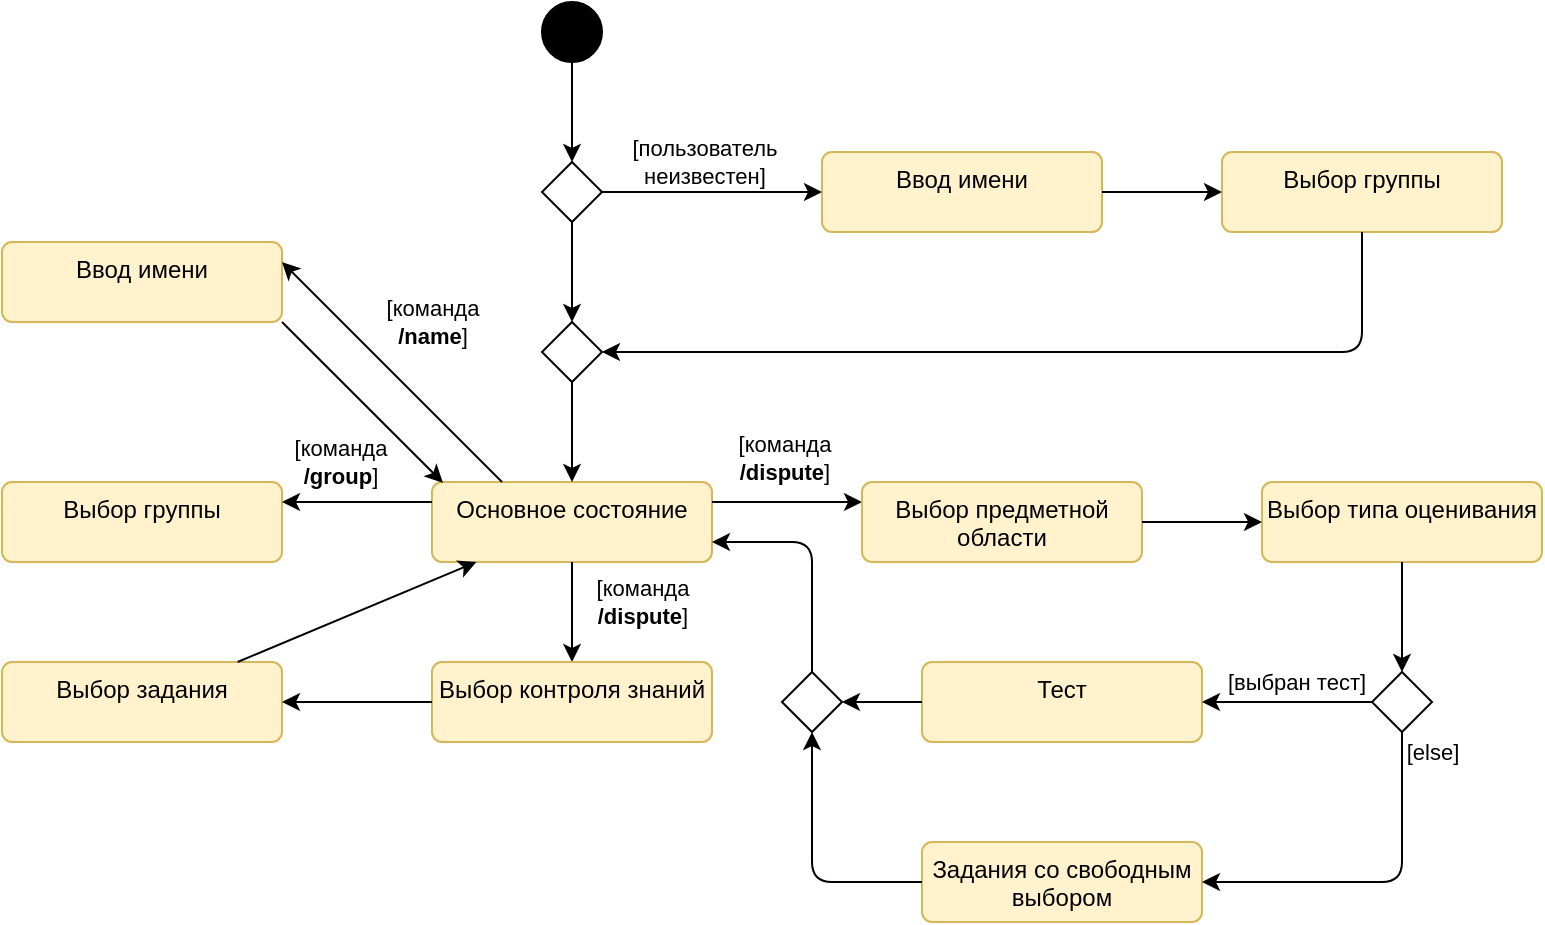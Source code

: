 <mxfile version="26.2.15">
  <diagram name="Страница — 1" id="V2I8i-viEqZShJFHdvwC">
    <mxGraphModel dx="837" dy="571" grid="1" gridSize="10" guides="1" tooltips="1" connect="1" arrows="1" fold="1" page="1" pageScale="1" pageWidth="827" pageHeight="1169" math="0" shadow="0">
      <root>
        <mxCell id="0" />
        <mxCell id="1" parent="0" />
        <mxCell id="_WW_Yg2yuVAMbP-rgPaO-1" value="" style="ellipse;fillColor=strokeColor;html=1;" parent="1" vertex="1">
          <mxGeometry x="310" y="130" width="30" height="30" as="geometry" />
        </mxCell>
        <mxCell id="_WW_Yg2yuVAMbP-rgPaO-2" value="" style="endArrow=classic;html=1;rounded=1;exitX=0.5;exitY=1;exitDx=0;exitDy=0;entryX=0.5;entryY=0;entryDx=0;entryDy=0;curved=0;" parent="1" source="_WW_Yg2yuVAMbP-rgPaO-1" target="_WW_Yg2yuVAMbP-rgPaO-3" edge="1">
          <mxGeometry width="50" height="50" relative="1" as="geometry">
            <mxPoint x="540" y="450" as="sourcePoint" />
            <mxPoint x="590" y="400" as="targetPoint" />
          </mxGeometry>
        </mxCell>
        <mxCell id="_WW_Yg2yuVAMbP-rgPaO-3" value="" style="rhombus;" parent="1" vertex="1">
          <mxGeometry x="310" y="210" width="30" height="30" as="geometry" />
        </mxCell>
        <mxCell id="_WW_Yg2yuVAMbP-rgPaO-5" value="Ввод имени" style="html=1;align=center;verticalAlign=top;rounded=1;absoluteArcSize=1;arcSize=10;dashed=0;whiteSpace=wrap;fillColor=#fff2cc;strokeColor=#d6b656;" parent="1" vertex="1">
          <mxGeometry x="450" y="205" width="140" height="40" as="geometry" />
        </mxCell>
        <mxCell id="_WW_Yg2yuVAMbP-rgPaO-6" value="" style="endArrow=classic;html=1;rounded=1;exitX=1;exitY=0.5;exitDx=0;exitDy=0;entryX=0;entryY=0.5;entryDx=0;entryDy=0;curved=0;" parent="1" source="_WW_Yg2yuVAMbP-rgPaO-3" target="_WW_Yg2yuVAMbP-rgPaO-5" edge="1">
          <mxGeometry width="50" height="50" relative="1" as="geometry">
            <mxPoint x="335" y="170" as="sourcePoint" />
            <mxPoint x="335" y="220" as="targetPoint" />
          </mxGeometry>
        </mxCell>
        <mxCell id="_WW_Yg2yuVAMbP-rgPaO-9" value="[пользователь&lt;div&gt;неизвестен]&lt;/div&gt;" style="edgeLabel;html=1;align=center;verticalAlign=middle;resizable=0;points=[];" parent="_WW_Yg2yuVAMbP-rgPaO-6" vertex="1" connectable="0">
          <mxGeometry x="-0.069" y="1" relative="1" as="geometry">
            <mxPoint y="-14" as="offset" />
          </mxGeometry>
        </mxCell>
        <mxCell id="_WW_Yg2yuVAMbP-rgPaO-7" value="Выбор&amp;nbsp;группы" style="html=1;align=center;verticalAlign=top;rounded=1;absoluteArcSize=1;arcSize=10;dashed=0;whiteSpace=wrap;fillColor=#fff2cc;strokeColor=#d6b656;" parent="1" vertex="1">
          <mxGeometry x="650" y="205" width="140" height="40" as="geometry" />
        </mxCell>
        <mxCell id="_WW_Yg2yuVAMbP-rgPaO-8" value="" style="endArrow=classic;html=1;rounded=1;exitX=1;exitY=0.5;exitDx=0;exitDy=0;entryX=0;entryY=0.5;entryDx=0;entryDy=0;curved=0;" parent="1" source="_WW_Yg2yuVAMbP-rgPaO-5" target="_WW_Yg2yuVAMbP-rgPaO-7" edge="1">
          <mxGeometry width="50" height="50" relative="1" as="geometry">
            <mxPoint x="410" y="235" as="sourcePoint" />
            <mxPoint x="460" y="235" as="targetPoint" />
          </mxGeometry>
        </mxCell>
        <mxCell id="_WW_Yg2yuVAMbP-rgPaO-10" value="Основное состояние" style="html=1;align=center;verticalAlign=top;rounded=1;absoluteArcSize=1;arcSize=10;dashed=0;whiteSpace=wrap;fillColor=#fff2cc;strokeColor=#d6b656;" parent="1" vertex="1">
          <mxGeometry x="255" y="370" width="140" height="40" as="geometry" />
        </mxCell>
        <mxCell id="_WW_Yg2yuVAMbP-rgPaO-11" value="" style="endArrow=classic;html=1;rounded=1;exitX=0.5;exitY=1;exitDx=0;exitDy=0;entryX=0.5;entryY=0;entryDx=0;entryDy=0;curved=0;" parent="1" source="_WW_Yg2yuVAMbP-rgPaO-13" target="_WW_Yg2yuVAMbP-rgPaO-10" edge="1">
          <mxGeometry width="50" height="50" relative="1" as="geometry">
            <mxPoint x="335" y="170" as="sourcePoint" />
            <mxPoint x="335" y="220" as="targetPoint" />
          </mxGeometry>
        </mxCell>
        <mxCell id="_WW_Yg2yuVAMbP-rgPaO-12" value="" style="endArrow=classic;html=1;rounded=1;exitX=0.5;exitY=1;exitDx=0;exitDy=0;entryX=1;entryY=0.5;entryDx=0;entryDy=0;curved=0;" parent="1" source="_WW_Yg2yuVAMbP-rgPaO-7" target="_WW_Yg2yuVAMbP-rgPaO-13" edge="1">
          <mxGeometry width="50" height="50" relative="1" as="geometry">
            <mxPoint x="600" y="235" as="sourcePoint" />
            <mxPoint x="660" y="235" as="targetPoint" />
            <Array as="points">
              <mxPoint x="720" y="305" />
            </Array>
          </mxGeometry>
        </mxCell>
        <mxCell id="_WW_Yg2yuVAMbP-rgPaO-14" value="" style="endArrow=classic;html=1;rounded=1;exitX=0.5;exitY=1;exitDx=0;exitDy=0;entryX=0.5;entryY=0;entryDx=0;entryDy=0;curved=0;" parent="1" source="_WW_Yg2yuVAMbP-rgPaO-3" target="_WW_Yg2yuVAMbP-rgPaO-13" edge="1">
          <mxGeometry width="50" height="50" relative="1" as="geometry">
            <mxPoint x="325" y="240" as="sourcePoint" />
            <mxPoint x="325" y="380" as="targetPoint" />
          </mxGeometry>
        </mxCell>
        <mxCell id="_WW_Yg2yuVAMbP-rgPaO-13" value="" style="rhombus;" parent="1" vertex="1">
          <mxGeometry x="310" y="290" width="30" height="30" as="geometry" />
        </mxCell>
        <mxCell id="_WW_Yg2yuVAMbP-rgPaO-16" value="" style="endArrow=classic;html=1;rounded=1;exitX=1;exitY=0.25;exitDx=0;exitDy=0;curved=0;entryX=0;entryY=0.25;entryDx=0;entryDy=0;" parent="1" source="_WW_Yg2yuVAMbP-rgPaO-10" target="YFFeR7t7FHjp9f5Z9SzQ-9" edge="1">
          <mxGeometry width="50" height="50" relative="1" as="geometry">
            <mxPoint x="335" y="330" as="sourcePoint" />
            <mxPoint x="538.88" y="380.34" as="targetPoint" />
          </mxGeometry>
        </mxCell>
        <mxCell id="_WW_Yg2yuVAMbP-rgPaO-18" value="[команда&lt;div&gt;&lt;span style=&quot;background-color: light-dark(#ffffff, var(--ge-dark-color, #121212)); color: light-dark(rgb(0, 0, 0), rgb(255, 255, 255));&quot;&gt;&lt;b&gt;/dispute&lt;/b&gt;]&lt;/span&gt;&lt;/div&gt;" style="edgeLabel;html=1;align=center;verticalAlign=middle;resizable=0;points=[];" parent="_WW_Yg2yuVAMbP-rgPaO-16" vertex="1" connectable="0">
          <mxGeometry x="-0.088" y="2" relative="1" as="geometry">
            <mxPoint x="2" y="-20" as="offset" />
          </mxGeometry>
        </mxCell>
        <mxCell id="_WW_Yg2yuVAMbP-rgPaO-19" value="Выбор группы" style="html=1;align=center;verticalAlign=top;rounded=1;absoluteArcSize=1;arcSize=10;dashed=0;whiteSpace=wrap;fillColor=#fff2cc;strokeColor=#d6b656;" parent="1" vertex="1">
          <mxGeometry x="40" y="370" width="140" height="40" as="geometry" />
        </mxCell>
        <mxCell id="_WW_Yg2yuVAMbP-rgPaO-20" value="" style="endArrow=classic;html=1;rounded=1;exitX=1;exitY=1;exitDx=0;exitDy=0;curved=0;entryX=0.039;entryY=0.01;entryDx=0;entryDy=0;entryPerimeter=0;" parent="1" source="YFFeR7t7FHjp9f5Z9SzQ-1" target="_WW_Yg2yuVAMbP-rgPaO-10" edge="1">
          <mxGeometry width="50" height="50" relative="1" as="geometry">
            <mxPoint x="520" y="410" as="sourcePoint" />
            <mxPoint x="170" y="470" as="targetPoint" />
          </mxGeometry>
        </mxCell>
        <mxCell id="_WW_Yg2yuVAMbP-rgPaO-22" value="" style="endArrow=classic;html=1;rounded=1;exitX=0;exitY=0.25;exitDx=0;exitDy=0;entryX=1;entryY=0.25;entryDx=0;entryDy=0;curved=0;" parent="1" source="_WW_Yg2yuVAMbP-rgPaO-10" target="_WW_Yg2yuVAMbP-rgPaO-19" edge="1">
          <mxGeometry width="50" height="50" relative="1" as="geometry">
            <mxPoint x="405" y="390" as="sourcePoint" />
            <mxPoint x="520" y="390" as="targetPoint" />
          </mxGeometry>
        </mxCell>
        <mxCell id="_WW_Yg2yuVAMbP-rgPaO-23" value="[команда&lt;div&gt;&lt;span style=&quot;background-color: light-dark(#ffffff, var(--ge-dark-color, #121212)); color: light-dark(rgb(0, 0, 0), rgb(255, 255, 255));&quot;&gt;&lt;b&gt;/group&lt;/b&gt;]&lt;/span&gt;&lt;/div&gt;" style="edgeLabel;html=1;align=center;verticalAlign=middle;resizable=0;points=[];" parent="_WW_Yg2yuVAMbP-rgPaO-22" vertex="1" connectable="0">
          <mxGeometry x="-0.088" y="2" relative="1" as="geometry">
            <mxPoint x="-12" y="-22" as="offset" />
          </mxGeometry>
        </mxCell>
        <mxCell id="_WW_Yg2yuVAMbP-rgPaO-27" value="" style="endArrow=classic;html=1;rounded=1;curved=0;" parent="1" source="_WW_Yg2yuVAMbP-rgPaO-10" target="YFFeR7t7FHjp9f5Z9SzQ-4" edge="1">
          <mxGeometry width="50" height="50" relative="1" as="geometry">
            <mxPoint x="335" y="330" as="sourcePoint" />
            <mxPoint x="289.72" y="458.5" as="targetPoint" />
          </mxGeometry>
        </mxCell>
        <mxCell id="_WW_Yg2yuVAMbP-rgPaO-29" value="[команда&lt;div&gt;&lt;span style=&quot;background-color: light-dark(#ffffff, var(--ge-dark-color, #121212)); color: light-dark(rgb(0, 0, 0), rgb(255, 255, 255));&quot;&gt;&lt;b&gt;/dispute&lt;/b&gt;]&lt;/span&gt;&lt;/div&gt;" style="edgeLabel;html=1;align=center;verticalAlign=middle;resizable=0;points=[];" parent="_WW_Yg2yuVAMbP-rgPaO-27" vertex="1" connectable="0">
          <mxGeometry x="-0.113" y="1" relative="1" as="geometry">
            <mxPoint x="34" y="-2" as="offset" />
          </mxGeometry>
        </mxCell>
        <mxCell id="YFFeR7t7FHjp9f5Z9SzQ-1" value="Ввод имени" style="html=1;align=center;verticalAlign=top;rounded=1;absoluteArcSize=1;arcSize=10;dashed=0;whiteSpace=wrap;fillColor=#fff2cc;strokeColor=#d6b656;" parent="1" vertex="1">
          <mxGeometry x="40" y="250" width="140" height="40" as="geometry" />
        </mxCell>
        <mxCell id="YFFeR7t7FHjp9f5Z9SzQ-2" value="" style="endArrow=classic;html=1;rounded=1;curved=0;entryX=1;entryY=0.25;entryDx=0;entryDy=0;exitX=0.25;exitY=0;exitDx=0;exitDy=0;" parent="1" source="_WW_Yg2yuVAMbP-rgPaO-10" target="YFFeR7t7FHjp9f5Z9SzQ-1" edge="1">
          <mxGeometry width="50" height="50" relative="1" as="geometry">
            <mxPoint x="265" y="390" as="sourcePoint" />
            <mxPoint x="160" y="390" as="targetPoint" />
          </mxGeometry>
        </mxCell>
        <mxCell id="YFFeR7t7FHjp9f5Z9SzQ-3" value="[команда&lt;div&gt;&lt;b&gt;/name&lt;/b&gt;&lt;span style=&quot;background-color: light-dark(#ffffff, var(--ge-dark-color, #121212)); color: light-dark(rgb(0, 0, 0), rgb(255, 255, 255));&quot;&gt;]&lt;/span&gt;&lt;/div&gt;" style="edgeLabel;html=1;align=center;verticalAlign=middle;resizable=0;points=[];" parent="YFFeR7t7FHjp9f5Z9SzQ-2" vertex="1" connectable="0">
          <mxGeometry x="-0.088" y="2" relative="1" as="geometry">
            <mxPoint x="16" y="-31" as="offset" />
          </mxGeometry>
        </mxCell>
        <mxCell id="YFFeR7t7FHjp9f5Z9SzQ-4" value="Выбор&amp;nbsp;контроля знаний" style="html=1;align=center;verticalAlign=top;rounded=1;absoluteArcSize=1;arcSize=10;dashed=0;whiteSpace=wrap;fillColor=#fff2cc;strokeColor=#d6b656;" parent="1" vertex="1">
          <mxGeometry x="255" y="460" width="140" height="40" as="geometry" />
        </mxCell>
        <mxCell id="YFFeR7t7FHjp9f5Z9SzQ-5" value="Выбор задания" style="html=1;align=center;verticalAlign=top;rounded=1;absoluteArcSize=1;arcSize=10;dashed=0;whiteSpace=wrap;fillColor=#fff2cc;strokeColor=#d6b656;" parent="1" vertex="1">
          <mxGeometry x="40" y="460" width="140" height="40" as="geometry" />
        </mxCell>
        <mxCell id="YFFeR7t7FHjp9f5Z9SzQ-6" value="" style="endArrow=classic;html=1;rounded=1;curved=0;" parent="1" source="YFFeR7t7FHjp9f5Z9SzQ-4" target="YFFeR7t7FHjp9f5Z9SzQ-5" edge="1">
          <mxGeometry width="50" height="50" relative="1" as="geometry">
            <mxPoint x="160" y="300" as="sourcePoint" />
            <mxPoint x="265" y="380" as="targetPoint" />
          </mxGeometry>
        </mxCell>
        <mxCell id="YFFeR7t7FHjp9f5Z9SzQ-8" value="" style="endArrow=classic;html=1;rounded=1;curved=0;" parent="1" source="YFFeR7t7FHjp9f5Z9SzQ-5" target="_WW_Yg2yuVAMbP-rgPaO-10" edge="1">
          <mxGeometry width="50" height="50" relative="1" as="geometry">
            <mxPoint x="265" y="490" as="sourcePoint" />
            <mxPoint x="405" y="490" as="targetPoint" />
          </mxGeometry>
        </mxCell>
        <mxCell id="YFFeR7t7FHjp9f5Z9SzQ-9" value="Выбор&amp;nbsp;предметной области" style="html=1;align=center;verticalAlign=top;rounded=1;absoluteArcSize=1;arcSize=10;dashed=0;whiteSpace=wrap;fillColor=#fff2cc;strokeColor=#d6b656;" parent="1" vertex="1">
          <mxGeometry x="470" y="370" width="140" height="40" as="geometry" />
        </mxCell>
        <mxCell id="YFFeR7t7FHjp9f5Z9SzQ-10" value="Выбор&amp;nbsp;типа оценивания" style="html=1;align=center;verticalAlign=top;rounded=1;absoluteArcSize=1;arcSize=10;dashed=0;whiteSpace=wrap;fillColor=#fff2cc;strokeColor=#d6b656;" parent="1" vertex="1">
          <mxGeometry x="670" y="370" width="140" height="40" as="geometry" />
        </mxCell>
        <mxCell id="YFFeR7t7FHjp9f5Z9SzQ-11" value="" style="endArrow=classic;html=1;rounded=1;exitX=1;exitY=0.5;exitDx=0;exitDy=0;curved=0;" parent="1" source="YFFeR7t7FHjp9f5Z9SzQ-9" target="YFFeR7t7FHjp9f5Z9SzQ-10" edge="1">
          <mxGeometry width="50" height="50" relative="1" as="geometry">
            <mxPoint x="335" y="330" as="sourcePoint" />
            <mxPoint x="335" y="380" as="targetPoint" />
          </mxGeometry>
        </mxCell>
        <mxCell id="YFFeR7t7FHjp9f5Z9SzQ-12" value="" style="rhombus;" parent="1" vertex="1">
          <mxGeometry x="725" y="465" width="30" height="30" as="geometry" />
        </mxCell>
        <mxCell id="YFFeR7t7FHjp9f5Z9SzQ-13" value="" style="endArrow=classic;html=1;rounded=1;exitX=0.5;exitY=1;exitDx=0;exitDy=0;entryX=0.5;entryY=0;entryDx=0;entryDy=0;curved=0;" parent="1" source="YFFeR7t7FHjp9f5Z9SzQ-10" target="YFFeR7t7FHjp9f5Z9SzQ-12" edge="1">
          <mxGeometry width="50" height="50" relative="1" as="geometry">
            <mxPoint x="335" y="250" as="sourcePoint" />
            <mxPoint x="335" y="300" as="targetPoint" />
          </mxGeometry>
        </mxCell>
        <mxCell id="YFFeR7t7FHjp9f5Z9SzQ-14" value="Тест" style="html=1;align=center;verticalAlign=top;rounded=1;absoluteArcSize=1;arcSize=10;dashed=0;whiteSpace=wrap;fillColor=#fff2cc;strokeColor=#d6b656;" parent="1" vertex="1">
          <mxGeometry x="500" y="460" width="140" height="40" as="geometry" />
        </mxCell>
        <mxCell id="YFFeR7t7FHjp9f5Z9SzQ-15" value="Задания со свободным выбором" style="html=1;align=center;verticalAlign=top;rounded=1;absoluteArcSize=1;arcSize=10;dashed=0;whiteSpace=wrap;fillColor=#fff2cc;strokeColor=#d6b656;" parent="1" vertex="1">
          <mxGeometry x="500" y="550" width="140" height="40" as="geometry" />
        </mxCell>
        <mxCell id="YFFeR7t7FHjp9f5Z9SzQ-16" value="" style="endArrow=classic;html=1;rounded=1;exitX=0;exitY=0.5;exitDx=0;exitDy=0;curved=0;" parent="1" source="YFFeR7t7FHjp9f5Z9SzQ-12" target="YFFeR7t7FHjp9f5Z9SzQ-14" edge="1">
          <mxGeometry width="50" height="50" relative="1" as="geometry">
            <mxPoint x="750" y="420" as="sourcePoint" />
            <mxPoint x="750" y="475" as="targetPoint" />
          </mxGeometry>
        </mxCell>
        <mxCell id="YFFeR7t7FHjp9f5Z9SzQ-17" value="[выбран тест]" style="edgeLabel;html=1;align=center;verticalAlign=middle;resizable=0;points=[];" parent="YFFeR7t7FHjp9f5Z9SzQ-16" vertex="1" connectable="0">
          <mxGeometry x="-0.106" y="-1" relative="1" as="geometry">
            <mxPoint y="-9" as="offset" />
          </mxGeometry>
        </mxCell>
        <mxCell id="YFFeR7t7FHjp9f5Z9SzQ-18" value="" style="endArrow=classic;html=1;rounded=1;exitX=0.5;exitY=1;exitDx=0;exitDy=0;curved=0;" parent="1" source="YFFeR7t7FHjp9f5Z9SzQ-12" target="YFFeR7t7FHjp9f5Z9SzQ-15" edge="1">
          <mxGeometry width="50" height="50" relative="1" as="geometry">
            <mxPoint x="730" y="255" as="sourcePoint" />
            <mxPoint x="350" y="315" as="targetPoint" />
            <Array as="points">
              <mxPoint x="740" y="570" />
            </Array>
          </mxGeometry>
        </mxCell>
        <mxCell id="YFFeR7t7FHjp9f5Z9SzQ-19" value="[else]" style="edgeLabel;html=1;align=center;verticalAlign=middle;resizable=0;points=[];" parent="YFFeR7t7FHjp9f5Z9SzQ-18" vertex="1" connectable="0">
          <mxGeometry x="-0.666" y="1" relative="1" as="geometry">
            <mxPoint x="14" y="-19" as="offset" />
          </mxGeometry>
        </mxCell>
        <mxCell id="YFFeR7t7FHjp9f5Z9SzQ-20" value="" style="rhombus;" parent="1" vertex="1">
          <mxGeometry x="430" y="465" width="30" height="30" as="geometry" />
        </mxCell>
        <mxCell id="YFFeR7t7FHjp9f5Z9SzQ-21" value="" style="endArrow=classic;html=1;rounded=1;exitX=0;exitY=0.5;exitDx=0;exitDy=0;curved=0;entryX=0.5;entryY=1;entryDx=0;entryDy=0;" parent="1" source="YFFeR7t7FHjp9f5Z9SzQ-15" target="YFFeR7t7FHjp9f5Z9SzQ-20" edge="1">
          <mxGeometry width="50" height="50" relative="1" as="geometry">
            <mxPoint x="750" y="505" as="sourcePoint" />
            <mxPoint x="650" y="580" as="targetPoint" />
            <Array as="points">
              <mxPoint x="445" y="570" />
            </Array>
          </mxGeometry>
        </mxCell>
        <mxCell id="YFFeR7t7FHjp9f5Z9SzQ-23" value="" style="endArrow=classic;html=1;rounded=1;curved=0;entryX=1;entryY=0.5;entryDx=0;entryDy=0;" parent="1" source="YFFeR7t7FHjp9f5Z9SzQ-14" target="YFFeR7t7FHjp9f5Z9SzQ-20" edge="1">
          <mxGeometry width="50" height="50" relative="1" as="geometry">
            <mxPoint x="620" y="400" as="sourcePoint" />
            <mxPoint x="680" y="400" as="targetPoint" />
          </mxGeometry>
        </mxCell>
        <mxCell id="YFFeR7t7FHjp9f5Z9SzQ-25" value="" style="endArrow=classic;html=1;rounded=1;exitX=0.5;exitY=0;exitDx=0;exitDy=0;curved=0;entryX=1;entryY=0.75;entryDx=0;entryDy=0;" parent="1" source="YFFeR7t7FHjp9f5Z9SzQ-20" target="_WW_Yg2yuVAMbP-rgPaO-10" edge="1">
          <mxGeometry width="50" height="50" relative="1" as="geometry">
            <mxPoint x="510" y="580" as="sourcePoint" />
            <mxPoint x="455" y="505" as="targetPoint" />
            <Array as="points">
              <mxPoint x="445" y="400" />
            </Array>
          </mxGeometry>
        </mxCell>
      </root>
    </mxGraphModel>
  </diagram>
</mxfile>
